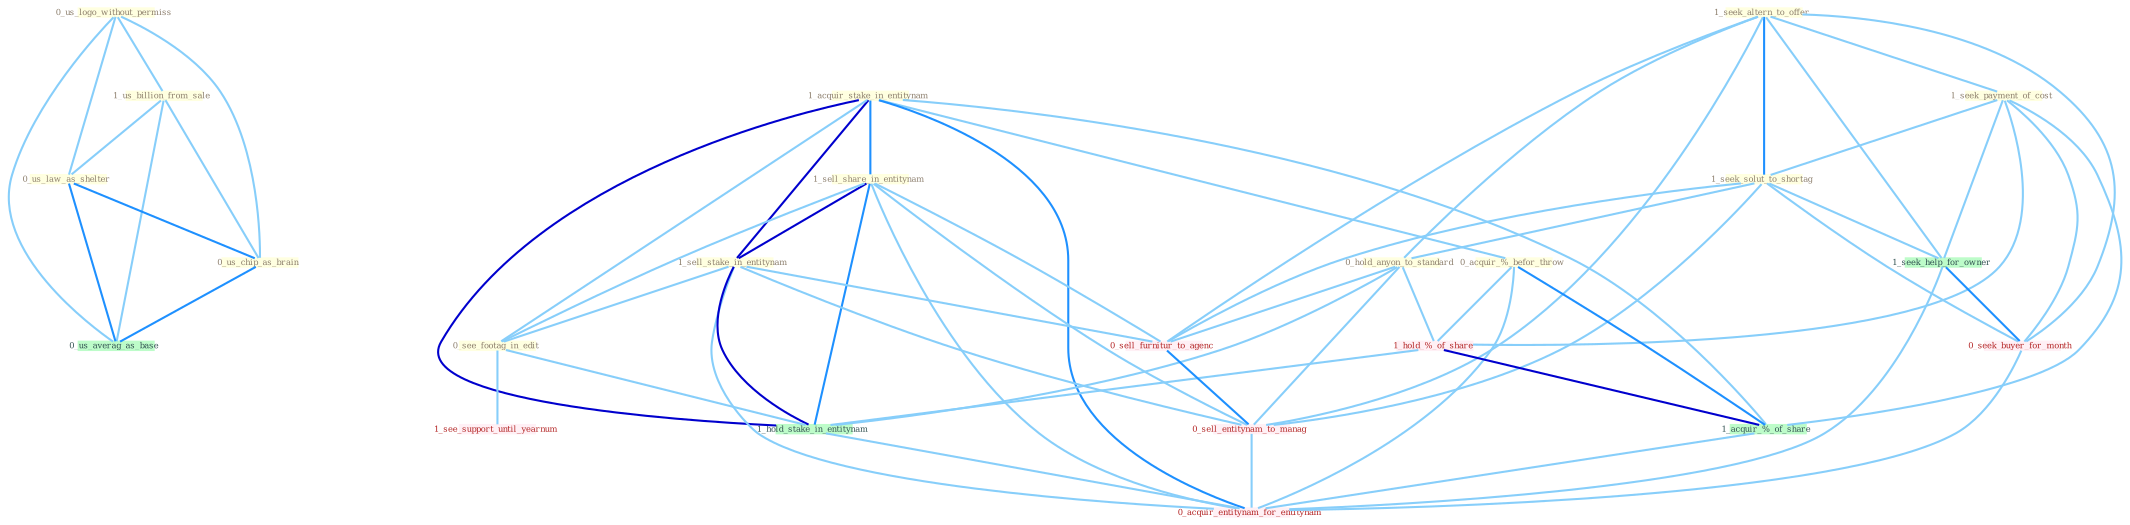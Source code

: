 Graph G{ 
    node
    [shape=polygon,style=filled,width=.5,height=.06,color="#BDFCC9",fixedsize=true,fontsize=4,
    fontcolor="#2f4f4f"];
    {node
    [color="#ffffe0", fontcolor="#8b7d6b"] "0_us_logo_without_permiss " "1_seek_altern_to_offer " "1_acquir_stake_in_entitynam " "1_seek_payment_of_cost " "1_us_billion_from_sale " "1_sell_share_in_entitynam " "1_sell_stake_in_entitynam " "1_seek_solut_to_shortag " "0_us_law_as_shelter " "0_see_footag_in_edit " "0_us_chip_as_brain " "0_acquir_%_befor_throw " "0_hold_anyon_to_standard "}
{node [color="#fff0f5", fontcolor="#b22222"] "1_hold_%_of_share " "0_seek_buyer_for_month " "1_see_support_until_yearnum " "0_sell_furnitur_to_agenc " "0_sell_entitynam_to_manag " "0_acquir_entitynam_for_entitynam "}
edge [color="#B0E2FF"];

	"0_us_logo_without_permiss " -- "1_us_billion_from_sale " [w="1", color="#87cefa" ];
	"0_us_logo_without_permiss " -- "0_us_law_as_shelter " [w="1", color="#87cefa" ];
	"0_us_logo_without_permiss " -- "0_us_chip_as_brain " [w="1", color="#87cefa" ];
	"0_us_logo_without_permiss " -- "0_us_averag_as_base " [w="1", color="#87cefa" ];
	"1_seek_altern_to_offer " -- "1_seek_payment_of_cost " [w="1", color="#87cefa" ];
	"1_seek_altern_to_offer " -- "1_seek_solut_to_shortag " [w="2", color="#1e90ff" , len=0.8];
	"1_seek_altern_to_offer " -- "0_hold_anyon_to_standard " [w="1", color="#87cefa" ];
	"1_seek_altern_to_offer " -- "1_seek_help_for_owner " [w="1", color="#87cefa" ];
	"1_seek_altern_to_offer " -- "0_seek_buyer_for_month " [w="1", color="#87cefa" ];
	"1_seek_altern_to_offer " -- "0_sell_furnitur_to_agenc " [w="1", color="#87cefa" ];
	"1_seek_altern_to_offer " -- "0_sell_entitynam_to_manag " [w="1", color="#87cefa" ];
	"1_acquir_stake_in_entitynam " -- "1_sell_share_in_entitynam " [w="2", color="#1e90ff" , len=0.8];
	"1_acquir_stake_in_entitynam " -- "1_sell_stake_in_entitynam " [w="3", color="#0000cd" , len=0.6];
	"1_acquir_stake_in_entitynam " -- "0_see_footag_in_edit " [w="1", color="#87cefa" ];
	"1_acquir_stake_in_entitynam " -- "0_acquir_%_befor_throw " [w="1", color="#87cefa" ];
	"1_acquir_stake_in_entitynam " -- "1_hold_stake_in_entitynam " [w="3", color="#0000cd" , len=0.6];
	"1_acquir_stake_in_entitynam " -- "1_acquir_%_of_share " [w="1", color="#87cefa" ];
	"1_acquir_stake_in_entitynam " -- "0_acquir_entitynam_for_entitynam " [w="2", color="#1e90ff" , len=0.8];
	"1_seek_payment_of_cost " -- "1_seek_solut_to_shortag " [w="1", color="#87cefa" ];
	"1_seek_payment_of_cost " -- "1_hold_%_of_share " [w="1", color="#87cefa" ];
	"1_seek_payment_of_cost " -- "1_seek_help_for_owner " [w="1", color="#87cefa" ];
	"1_seek_payment_of_cost " -- "0_seek_buyer_for_month " [w="1", color="#87cefa" ];
	"1_seek_payment_of_cost " -- "1_acquir_%_of_share " [w="1", color="#87cefa" ];
	"1_us_billion_from_sale " -- "0_us_law_as_shelter " [w="1", color="#87cefa" ];
	"1_us_billion_from_sale " -- "0_us_chip_as_brain " [w="1", color="#87cefa" ];
	"1_us_billion_from_sale " -- "0_us_averag_as_base " [w="1", color="#87cefa" ];
	"1_sell_share_in_entitynam " -- "1_sell_stake_in_entitynam " [w="3", color="#0000cd" , len=0.6];
	"1_sell_share_in_entitynam " -- "0_see_footag_in_edit " [w="1", color="#87cefa" ];
	"1_sell_share_in_entitynam " -- "1_hold_stake_in_entitynam " [w="2", color="#1e90ff" , len=0.8];
	"1_sell_share_in_entitynam " -- "0_sell_furnitur_to_agenc " [w="1", color="#87cefa" ];
	"1_sell_share_in_entitynam " -- "0_sell_entitynam_to_manag " [w="1", color="#87cefa" ];
	"1_sell_share_in_entitynam " -- "0_acquir_entitynam_for_entitynam " [w="1", color="#87cefa" ];
	"1_sell_stake_in_entitynam " -- "0_see_footag_in_edit " [w="1", color="#87cefa" ];
	"1_sell_stake_in_entitynam " -- "1_hold_stake_in_entitynam " [w="3", color="#0000cd" , len=0.6];
	"1_sell_stake_in_entitynam " -- "0_sell_furnitur_to_agenc " [w="1", color="#87cefa" ];
	"1_sell_stake_in_entitynam " -- "0_sell_entitynam_to_manag " [w="1", color="#87cefa" ];
	"1_sell_stake_in_entitynam " -- "0_acquir_entitynam_for_entitynam " [w="1", color="#87cefa" ];
	"1_seek_solut_to_shortag " -- "0_hold_anyon_to_standard " [w="1", color="#87cefa" ];
	"1_seek_solut_to_shortag " -- "1_seek_help_for_owner " [w="1", color="#87cefa" ];
	"1_seek_solut_to_shortag " -- "0_seek_buyer_for_month " [w="1", color="#87cefa" ];
	"1_seek_solut_to_shortag " -- "0_sell_furnitur_to_agenc " [w="1", color="#87cefa" ];
	"1_seek_solut_to_shortag " -- "0_sell_entitynam_to_manag " [w="1", color="#87cefa" ];
	"0_us_law_as_shelter " -- "0_us_chip_as_brain " [w="2", color="#1e90ff" , len=0.8];
	"0_us_law_as_shelter " -- "0_us_averag_as_base " [w="2", color="#1e90ff" , len=0.8];
	"0_see_footag_in_edit " -- "1_hold_stake_in_entitynam " [w="1", color="#87cefa" ];
	"0_see_footag_in_edit " -- "1_see_support_until_yearnum " [w="1", color="#87cefa" ];
	"0_us_chip_as_brain " -- "0_us_averag_as_base " [w="2", color="#1e90ff" , len=0.8];
	"0_acquir_%_befor_throw " -- "1_hold_%_of_share " [w="1", color="#87cefa" ];
	"0_acquir_%_befor_throw " -- "1_acquir_%_of_share " [w="2", color="#1e90ff" , len=0.8];
	"0_acquir_%_befor_throw " -- "0_acquir_entitynam_for_entitynam " [w="1", color="#87cefa" ];
	"0_hold_anyon_to_standard " -- "1_hold_%_of_share " [w="1", color="#87cefa" ];
	"0_hold_anyon_to_standard " -- "1_hold_stake_in_entitynam " [w="1", color="#87cefa" ];
	"0_hold_anyon_to_standard " -- "0_sell_furnitur_to_agenc " [w="1", color="#87cefa" ];
	"0_hold_anyon_to_standard " -- "0_sell_entitynam_to_manag " [w="1", color="#87cefa" ];
	"1_hold_%_of_share " -- "1_hold_stake_in_entitynam " [w="1", color="#87cefa" ];
	"1_hold_%_of_share " -- "1_acquir_%_of_share " [w="3", color="#0000cd" , len=0.6];
	"1_hold_stake_in_entitynam " -- "0_acquir_entitynam_for_entitynam " [w="1", color="#87cefa" ];
	"1_seek_help_for_owner " -- "0_seek_buyer_for_month " [w="2", color="#1e90ff" , len=0.8];
	"1_seek_help_for_owner " -- "0_acquir_entitynam_for_entitynam " [w="1", color="#87cefa" ];
	"0_seek_buyer_for_month " -- "0_acquir_entitynam_for_entitynam " [w="1", color="#87cefa" ];
	"1_acquir_%_of_share " -- "0_acquir_entitynam_for_entitynam " [w="1", color="#87cefa" ];
	"0_sell_furnitur_to_agenc " -- "0_sell_entitynam_to_manag " [w="2", color="#1e90ff" , len=0.8];
	"0_sell_entitynam_to_manag " -- "0_acquir_entitynam_for_entitynam " [w="1", color="#87cefa" ];
}